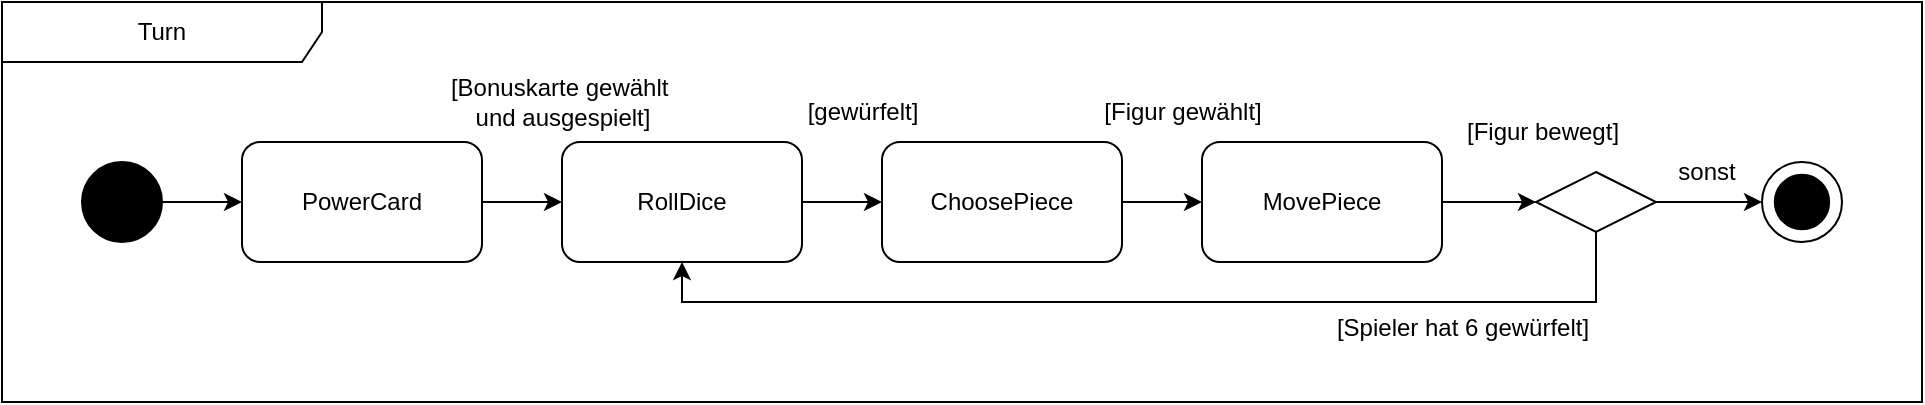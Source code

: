 <mxfile version="24.7.8">
  <diagram name="Seite-1" id="sXgBdFNS4Iq4SZMFfz9C">
    <mxGraphModel dx="712" dy="311" grid="1" gridSize="10" guides="1" tooltips="1" connect="1" arrows="1" fold="1" page="1" pageScale="1" pageWidth="827" pageHeight="1169" math="0" shadow="0">
      <root>
        <mxCell id="0" />
        <mxCell id="1" parent="0" />
        <mxCell id="Uh5D1-d9lzjAH5gLcX9P-5" style="edgeStyle=orthogonalEdgeStyle;rounded=0;orthogonalLoop=1;jettySize=auto;html=1;entryX=0;entryY=0.5;entryDx=0;entryDy=0;" parent="1" source="Uh5D1-d9lzjAH5gLcX9P-1" target="Uh5D1-d9lzjAH5gLcX9P-4" edge="1">
          <mxGeometry relative="1" as="geometry" />
        </mxCell>
        <mxCell id="Uh5D1-d9lzjAH5gLcX9P-1" value="" style="ellipse;whiteSpace=wrap;html=1;aspect=fixed;fillColor=#000000;" parent="1" vertex="1">
          <mxGeometry x="40" y="240" width="40" height="40" as="geometry" />
        </mxCell>
        <mxCell id="Uh5D1-d9lzjAH5gLcX9P-2" value="" style="ellipse;whiteSpace=wrap;html=1;aspect=fixed;" parent="1" vertex="1">
          <mxGeometry x="880" y="240" width="40" height="40" as="geometry" />
        </mxCell>
        <mxCell id="Uh5D1-d9lzjAH5gLcX9P-3" value="" style="ellipse;whiteSpace=wrap;html=1;aspect=fixed;fillColor=#000000;" parent="1" vertex="1">
          <mxGeometry x="886.41" y="246.41" width="27.18" height="27.18" as="geometry" />
        </mxCell>
        <mxCell id="Uh5D1-d9lzjAH5gLcX9P-14" style="edgeStyle=orthogonalEdgeStyle;rounded=0;orthogonalLoop=1;jettySize=auto;html=1;entryX=0;entryY=0.5;entryDx=0;entryDy=0;" parent="1" source="Uh5D1-d9lzjAH5gLcX9P-4" target="Uh5D1-d9lzjAH5gLcX9P-6" edge="1">
          <mxGeometry relative="1" as="geometry" />
        </mxCell>
        <mxCell id="Uh5D1-d9lzjAH5gLcX9P-4" value="PowerCard" style="rounded=1;whiteSpace=wrap;html=1;" parent="1" vertex="1">
          <mxGeometry x="120" y="230" width="120" height="60" as="geometry" />
        </mxCell>
        <mxCell id="Uh5D1-d9lzjAH5gLcX9P-13" style="edgeStyle=orthogonalEdgeStyle;rounded=0;orthogonalLoop=1;jettySize=auto;html=1;entryX=0;entryY=0.5;entryDx=0;entryDy=0;" parent="1" source="Uh5D1-d9lzjAH5gLcX9P-6" target="Uh5D1-d9lzjAH5gLcX9P-7" edge="1">
          <mxGeometry relative="1" as="geometry" />
        </mxCell>
        <mxCell id="Uh5D1-d9lzjAH5gLcX9P-6" value="RollDice" style="rounded=1;whiteSpace=wrap;html=1;" parent="1" vertex="1">
          <mxGeometry x="280" y="230" width="120" height="60" as="geometry" />
        </mxCell>
        <mxCell id="Uh5D1-d9lzjAH5gLcX9P-12" style="edgeStyle=orthogonalEdgeStyle;rounded=0;orthogonalLoop=1;jettySize=auto;html=1;entryX=0;entryY=0.5;entryDx=0;entryDy=0;" parent="1" source="Uh5D1-d9lzjAH5gLcX9P-7" target="Uh5D1-d9lzjAH5gLcX9P-8" edge="1">
          <mxGeometry relative="1" as="geometry" />
        </mxCell>
        <mxCell id="Uh5D1-d9lzjAH5gLcX9P-7" value="ChoosePiece" style="rounded=1;whiteSpace=wrap;html=1;" parent="1" vertex="1">
          <mxGeometry x="440" y="230" width="120" height="60" as="geometry" />
        </mxCell>
        <mxCell id="Uh5D1-d9lzjAH5gLcX9P-10" style="edgeStyle=orthogonalEdgeStyle;rounded=0;orthogonalLoop=1;jettySize=auto;html=1;entryX=0;entryY=0.5;entryDx=0;entryDy=0;" parent="1" source="Uh5D1-d9lzjAH5gLcX9P-8" target="Uh5D1-d9lzjAH5gLcX9P-9" edge="1">
          <mxGeometry relative="1" as="geometry" />
        </mxCell>
        <mxCell id="Uh5D1-d9lzjAH5gLcX9P-8" value="MovePiece" style="rounded=1;whiteSpace=wrap;html=1;" parent="1" vertex="1">
          <mxGeometry x="600" y="230" width="120" height="60" as="geometry" />
        </mxCell>
        <mxCell id="Uh5D1-d9lzjAH5gLcX9P-11" style="edgeStyle=orthogonalEdgeStyle;rounded=0;orthogonalLoop=1;jettySize=auto;html=1;entryX=0;entryY=0.5;entryDx=0;entryDy=0;" parent="1" source="Uh5D1-d9lzjAH5gLcX9P-9" target="Uh5D1-d9lzjAH5gLcX9P-2" edge="1">
          <mxGeometry relative="1" as="geometry" />
        </mxCell>
        <mxCell id="Uh5D1-d9lzjAH5gLcX9P-15" style="edgeStyle=orthogonalEdgeStyle;rounded=0;orthogonalLoop=1;jettySize=auto;html=1;entryX=0.5;entryY=1;entryDx=0;entryDy=0;" parent="1" source="Uh5D1-d9lzjAH5gLcX9P-9" target="Uh5D1-d9lzjAH5gLcX9P-6" edge="1">
          <mxGeometry relative="1" as="geometry">
            <Array as="points">
              <mxPoint x="797" y="310" />
              <mxPoint x="340" y="310" />
            </Array>
          </mxGeometry>
        </mxCell>
        <mxCell id="Uh5D1-d9lzjAH5gLcX9P-9" value="" style="rhombus;whiteSpace=wrap;html=1;" parent="1" vertex="1">
          <mxGeometry x="767" y="245" width="60" height="30" as="geometry" />
        </mxCell>
        <mxCell id="Uh5D1-d9lzjAH5gLcX9P-16" value="[Spieler hat 6 gewürfelt]" style="text;html=1;align=center;verticalAlign=middle;resizable=0;points=[];autosize=1;strokeColor=none;fillColor=none;" parent="1" vertex="1">
          <mxGeometry x="655" y="308" width="150" height="30" as="geometry" />
        </mxCell>
        <mxCell id="Uh5D1-d9lzjAH5gLcX9P-17" value="sonst" style="text;html=1;align=center;verticalAlign=middle;resizable=0;points=[];autosize=1;strokeColor=none;fillColor=none;" parent="1" vertex="1">
          <mxGeometry x="827" y="230" width="50" height="30" as="geometry" />
        </mxCell>
        <mxCell id="lQyYDzL_I2UZiROKzIM_-1" value="Turn" style="shape=umlFrame;whiteSpace=wrap;html=1;pointerEvents=0;recursiveResize=0;container=1;collapsible=0;width=160;" parent="1" vertex="1">
          <mxGeometry y="160" width="960" height="200" as="geometry" />
        </mxCell>
        <mxCell id="eEpMS-Wehw8ktOAA1XjE-3" value="[Bonuskarte gewählt&amp;nbsp;&lt;div&gt;und ausgespielt]&lt;/div&gt;" style="text;html=1;align=center;verticalAlign=middle;resizable=0;points=[];autosize=1;strokeColor=none;fillColor=none;" vertex="1" parent="lQyYDzL_I2UZiROKzIM_-1">
          <mxGeometry x="210" y="30" width="140" height="40" as="geometry" />
        </mxCell>
        <mxCell id="eEpMS-Wehw8ktOAA1XjE-4" value="[Figur gewählt]" style="text;html=1;align=center;verticalAlign=middle;resizable=0;points=[];autosize=1;strokeColor=none;fillColor=none;" vertex="1" parent="lQyYDzL_I2UZiROKzIM_-1">
          <mxGeometry x="540" y="40" width="100" height="30" as="geometry" />
        </mxCell>
        <mxCell id="eEpMS-Wehw8ktOAA1XjE-2" value="[gewürfelt]" style="text;html=1;align=center;verticalAlign=middle;resizable=0;points=[];autosize=1;strokeColor=none;fillColor=none;" vertex="1" parent="lQyYDzL_I2UZiROKzIM_-1">
          <mxGeometry x="390" y="40" width="80" height="30" as="geometry" />
        </mxCell>
        <mxCell id="eEpMS-Wehw8ktOAA1XjE-5" value="[Figur bewegt]" style="text;html=1;align=center;verticalAlign=middle;resizable=0;points=[];autosize=1;strokeColor=none;fillColor=none;" vertex="1" parent="lQyYDzL_I2UZiROKzIM_-1">
          <mxGeometry x="720" y="50" width="100" height="30" as="geometry" />
        </mxCell>
      </root>
    </mxGraphModel>
  </diagram>
</mxfile>
